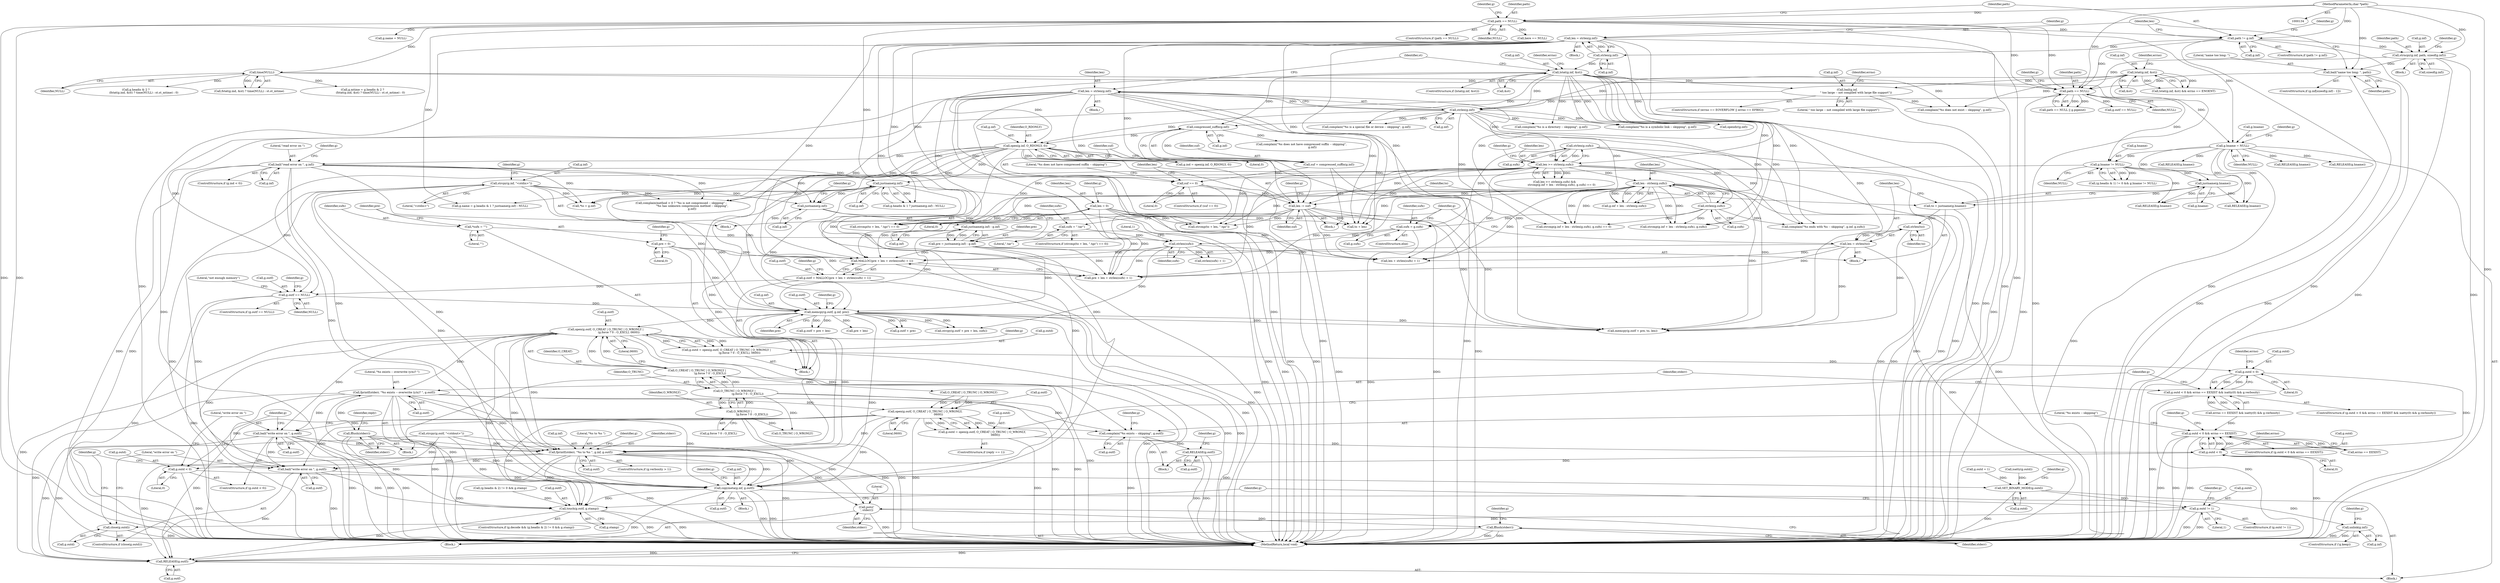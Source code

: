 digraph "0_pigz_fdad1406b3ec809f4954ff7cdf9e99eb18c2458f@API" {
"1001138" [label="(Call,open(g.outf, O_CREAT | O_TRUNC | O_WRONLY |\n                              (g.force ? 0 : O_EXCL), 0600))"];
"1001109" [label="(Call,memcpy(g.outf, g.inf, pre))"];
"1001101" [label="(Call,g.outf == NULL)"];
"1001087" [label="(Call,g.outf = MALLOC(pre + len + strlen(sufx) + 1))"];
"1001091" [label="(Call,MALLOC(pre + len + strlen(sufx) + 1))"];
"1001026" [label="(Call,pre = 0)"];
"1001049" [label="(Call,pre = justname(g.inf) - g.inf)"];
"1001051" [label="(Call,justname(g.inf) - g.inf)"];
"1001052" [label="(Call,justname(g.inf))"];
"1000788" [label="(Call,justname(g.inf))"];
"1000761" [label="(Call,open(g.inf, O_RDONLY, 0))"];
"1000232" [label="(Call,lstat(g.inf, &st))"];
"1000227" [label="(Call,strlen(g.inf))"];
"1000196" [label="(Call,path != g.inf)"];
"1000148" [label="(Call,path == NULL)"];
"1000135" [label="(MethodParameterIn,char *path)"];
"1000304" [label="(Call,strlen(g.inf))"];
"1000281" [label="(Call,bail(g.inf,\n                    \" too large -- not compiled with large file support\"))"];
"1000264" [label="(Call,lstat(g.inf, &st))"];
"1000739" [label="(Call,compressed_suffix(g.inf))"];
"1000773" [label="(Call,bail(\"read error on \", g.inf))"];
"1000152" [label="(Call,strcpy(g.inf, \"<stdin>\"))"];
"1000699" [label="(Call,len - strlen(g.sufx))"];
"1000687" [label="(Call,len >= strlen(g.sufx))"];
"1000302" [label="(Call,len = strlen(g.inf))"];
"1000225" [label="(Call,len = strlen(g.inf))"];
"1000689" [label="(Call,strlen(g.sufx))"];
"1000701" [label="(Call,strlen(g.sufx))"];
"1001065" [label="(Call,len = strlen(to))"];
"1001067" [label="(Call,strlen(to))"];
"1001059" [label="(Call,to = justname(g.hname))"];
"1001061" [label="(Call,justname(g.hname))"];
"1001043" [label="(Call,g.hname != NULL)"];
"1000811" [label="(Call,g.hname = NULL)"];
"1000184" [label="(Call,time(NULL))"];
"1000960" [label="(Call,path == NULL)"];
"1000202" [label="(Call,strncpy(g.inf, path, sizeof(g.inf)))"];
"1000222" [label="(Call,bail(\"name too long: \", path))"];
"1000754" [label="(Call,len -= suf)"];
"1000744" [label="(Call,suf == 0)"];
"1000737" [label="(Call,suf = compressed_suffix(g.inf))"];
"1000190" [label="(Call,len = 0)"];
"1001097" [label="(Call,strlen(sufx))"];
"1001078" [label="(Call,sufx = \".tar\")"];
"1001022" [label="(Call,*sufx = \"\")"];
"1001082" [label="(Call,sufx = g.sufx)"];
"1001142" [label="(Call,O_CREAT | O_TRUNC | O_WRONLY |\n                              (g.force ? 0 : O_EXCL))"];
"1001144" [label="(Call,O_TRUNC | O_WRONLY |\n                              (g.force ? 0 : O_EXCL))"];
"1001146" [label="(Call,O_WRONLY |\n                              (g.force ? 0 : O_EXCL))"];
"1001134" [label="(Call,g.outd = open(g.outf, O_CREAT | O_TRUNC | O_WRONLY |\n                              (g.force ? 0 : O_EXCL), 0600))"];
"1001157" [label="(Call,g.outd < 0)"];
"1001156" [label="(Call,g.outd < 0 && errno == EEXIST && isatty(0) && g.verbosity)"];
"1001247" [label="(Call,g.outd < 0)"];
"1001246" [label="(Call,g.outd < 0 && errno == EEXIST)"];
"1001281" [label="(Call,g.outd < 0)"];
"1001291" [label="(Call,SET_BINARY_MODE(g.outd))"];
"1001366" [label="(Call,g.outd != 1)"];
"1001373" [label="(Call,close(g.outd))"];
"1001175" [label="(Call,fprintf(stderr, \"%s exists -- overwrite (y/n)? \", g.outf))"];
"1001181" [label="(Call,fflush(stderr))"];
"1001305" [label="(Call,fprintf(stderr, \"%s to %s \", g.inf, g.outf))"];
"1001350" [label="(Call,putc('\n', stderr))"];
"1001353" [label="(Call,fflush(stderr))"];
"1001377" [label="(Call,bail(\"write error on \", g.outf))"];
"1001395" [label="(Call,copymeta(g.inf, g.outf))"];
"1001407" [label="(Call,unlink(g.inf))"];
"1001427" [label="(Call,touch(g.outf, g.stamp))"];
"1001434" [label="(Call,RELEASE(g.outf))"];
"1001235" [label="(Call,open(g.outf, O_CREAT | O_TRUNC | O_WRONLY,\n                              0600))"];
"1001231" [label="(Call,g.outd = open(g.outf, O_CREAT | O_TRUNC | O_WRONLY,\n                              0600))"];
"1001256" [label="(Call,complain(\"%s exists -- skipping\", g.outf))"];
"1001261" [label="(Call,RELEASE(g.outf))"];
"1001286" [label="(Call,bail(\"write error on \", g.outf))"];
"1001232" [label="(Call,g.outd)"];
"1001261" [label="(Call,RELEASE(g.outf))"];
"1000281" [label="(Call,bail(g.inf,\n                    \" too large -- not compiled with large file support\"))"];
"1000922" [label="(Call,RELEASE(g.hname))"];
"1000782" [label="(Call,g.headis & 1 ? justname(g.inf) : NULL)"];
"1000222" [label="(Call,bail(\"name too long: \", path))"];
"1000695" [label="(Call,g.inf + len - strlen(g.sufx))"];
"1001265" [label="(Call,RELEASE(g.hname))"];
"1000273" [label="(ControlStructure,if (errno == EOVERFLOW || errno == EFBIG))"];
"1000879" [label="(Call,complain(method < 0 ? \"%s is not compressed -- skipping\" :\n                         \"%s has unknown compression method -- skipping\",\n                         g.inf))"];
"1001427" [label="(Call,touch(g.outf, g.stamp))"];
"1001116" [label="(Identifier,pre)"];
"1000943" [label="(Call,RELEASE(g.hname))"];
"1001094" [label="(Call,len + strlen(sufx) + 1)"];
"1000192" [label="(Literal,0)"];
"1001251" [label="(Literal,0)"];
"1000739" [label="(Call,compressed_suffix(g.inf))"];
"1000303" [label="(Identifier,len)"];
"1001105" [label="(Identifier,NULL)"];
"1001176" [label="(Identifier,stderr)"];
"1001354" [label="(Identifier,stderr)"];
"1001349" [label="(Block,)"];
"1000693" [label="(Call,strcmp(g.inf + len - strlen(g.sufx), g.sufx) == 0)"];
"1001083" [label="(Identifier,sufx)"];
"1001024" [label="(Literal,\"\")"];
"1001283" [label="(Identifier,g)"];
"1001384" [label="(Identifier,g)"];
"1001395" [label="(Call,copymeta(g.inf, g.outf))"];
"1001286" [label="(Call,bail(\"write error on \", g.outf))"];
"1000285" [label="(Literal,\" too large -- not compiled with large file support\")"];
"1000194" [label="(Block,)"];
"1001293" [label="(Identifier,g)"];
"1000759" [label="(Identifier,g)"];
"1001070" [label="(ControlStructure,if (strcmp(to + len, \".tgz\") == 0))"];
"1001078" [label="(Call,sufx = \".tar\")"];
"1001181" [label="(Call,fflush(stderr))"];
"1001365" [label="(ControlStructure,if (g.outd != 1))"];
"1000302" [label="(Call,len = strlen(g.inf))"];
"1001399" [label="(Call,g.outf)"];
"1000231" [label="(ControlStructure,if (lstat(g.inf, &st)))"];
"1000701" [label="(Call,strlen(g.sufx))"];
"1001026" [label="(Call,pre = 0)"];
"1000737" [label="(Call,suf = compressed_suffix(g.inf))"];
"1001377" [label="(Call,bail(\"write error on \", g.outf))"];
"1000202" [label="(Call,strncpy(g.inf, path, sizeof(g.inf)))"];
"1000985" [label="(Call,strcpy(g.outf, \"<stdout>\"))"];
"1000227" [label="(Call,strlen(g.inf))"];
"1000287" [label="(Identifier,errno)"];
"1001061" [label="(Call,justname(g.hname))"];
"1000271" [label="(Identifier,errno)"];
"1000746" [label="(Literal,0)"];
"1000809" [label="(Identifier,g)"];
"1001297" [label="(Identifier,g)"];
"1000211" [label="(ControlStructure,if (g.inf[sizeof(g.inf) - 1]))"];
"1001125" [label="(Call,strcpy(g.outf + pre + len, sufx))"];
"1001258" [label="(Call,g.outf)"];
"1001146" [label="(Call,O_WRONLY |\n                              (g.force ? 0 : O_EXCL))"];
"1001282" [label="(Call,g.outd)"];
"1001256" [label="(Call,complain(\"%s exists -- skipping\", g.outf))"];
"1001434" [label="(Call,RELEASE(g.outf))"];
"1001255" [label="(Block,)"];
"1001014" [label="(Block,)"];
"1001375" [label="(Identifier,g)"];
"1001239" [label="(Call,O_CREAT | O_TRUNC | O_WRONLY)"];
"1001067" [label="(Call,strlen(to))"];
"1001059" [label="(Call,to = justname(g.hname))"];
"1000232" [label="(Call,lstat(g.inf, &st))"];
"1001091" [label="(Call,MALLOC(pre + len + strlen(sufx) + 1))"];
"1001080" [label="(Literal,\".tar\")"];
"1001159" [label="(Identifier,g)"];
"1001308" [label="(Call,g.inf)"];
"1000697" [label="(Identifier,g)"];
"1001247" [label="(Call,g.outd < 0)"];
"1001048" [label="(Block,)"];
"1001414" [label="(Identifier,g)"];
"1000304" [label="(Call,strlen(g.inf))"];
"1001307" [label="(Literal,\"%s to %s \")"];
"1001287" [label="(Literal,\"write error on \")"];
"1000743" [label="(ControlStructure,if (suf == 0))"];
"1001358" [label="(Identifier,g)"];
"1001072" [label="(Call,strcmp(to + len, \".tgz\"))"];
"1000762" [label="(Call,g.inf)"];
"1000977" [label="(Call,g.outf == NULL)"];
"1001022" [label="(Call,*sufx = \"\")"];
"1001366" [label="(Call,g.outd != 1)"];
"1001043" [label="(Call,g.hname != NULL)"];
"1000811" [label="(Call,g.hname = NULL)"];
"1001035" [label="(Call,(g.headis & 1) != 0 && g.hname != NULL)"];
"1001081" [label="(ControlStructure,else)"];
"1001135" [label="(Call,g.outd)"];
"1001428" [label="(Call,g.outf)"];
"1000687" [label="(Call,len >= strlen(g.sufx))"];
"1000282" [label="(Call,g.inf)"];
"1001126" [label="(Call,g.outf + pre + len)"];
"1001062" [label="(Call,g.hname)"];
"1000263" [label="(Call,lstat(g.inf, &st) && errno == ENOENT)"];
"1001057" [label="(Identifier,g)"];
"1001098" [label="(Identifier,sufx)"];
"1000990" [label="(Call,g.outd = 1)"];
"1000775" [label="(Call,g.inf)"];
"1000151" [label="(Block,)"];
"1001089" [label="(Identifier,g)"];
"1001145" [label="(Identifier,O_TRUNC)"];
"1001394" [label="(Block,)"];
"1001372" [label="(ControlStructure,if (close(g.outd)))"];
"1001049" [label="(Call,pre = justname(g.inf) - g.inf)"];
"1001246" [label="(Call,g.outd < 0 && errno == EEXIST)"];
"1000404" [label="(Call,opendir(g.inf))"];
"1000788" [label="(Call,justname(g.inf))"];
"1000333" [label="(Call,complain(\"%s is a special file or device -- skipping\", g.inf))"];
"1000960" [label="(Call,path == NULL)"];
"1000740" [label="(Call,g.inf)"];
"1001263" [label="(Identifier,g)"];
"1000962" [label="(Identifier,NULL)"];
"1000744" [label="(Call,suf == 0)"];
"1000755" [label="(Identifier,len)"];
"1001031" [label="(Identifier,g)"];
"1001407" [label="(Call,unlink(g.inf))"];
"1001101" [label="(Call,g.outf == NULL)"];
"1001139" [label="(Call,g.outf)"];
"1001060" [label="(Identifier,to)"];
"1000710" [label="(Call,complain(\"%s ends with %s -- skipping\", g.inf, g.sufx))"];
"1000223" [label="(Literal,\"name too long: \")"];
"1001438" [label="(MethodReturn,local void)"];
"1000185" [label="(Identifier,NULL)"];
"1001120" [label="(Identifier,g)"];
"1001044" [label="(Call,g.hname)"];
"1001164" [label="(Identifier,errno)"];
"1001280" [label="(ControlStructure,if (g.outd < 0))"];
"1001379" [label="(Call,g.outf)"];
"1001396" [label="(Call,g.inf)"];
"1001408" [label="(Call,g.inf)"];
"1000162" [label="(Call,g.name = NULL)"];
"1000774" [label="(Literal,\"read error on \")"];
"1001117" [label="(Call,memcpy(g.outf + pre, to, len))"];
"1000754" [label="(Call,len -= suf)"];
"1001249" [label="(Identifier,g)"];
"1000135" [label="(MethodParameterIn,char *path)"];
"1001373" [label="(Call,close(g.outd))"];
"1000204" [label="(Identifier,g)"];
"1001378" [label="(Literal,\"write error on \")"];
"1000778" [label="(Call,g.name = g.headis & 1 ? justname(g.inf) : NULL)"];
"1001130" [label="(Call,pre + len)"];
"1001435" [label="(Call,g.outf)"];
"1000959" [label="(Call,path == NULL || g.pipeout)"];
"1000738" [label="(Identifier,suf)"];
"1000748" [label="(Call,complain(\"%s does not have compressed suffix -- skipping\",\n                         g.inf))"];
"1000812" [label="(Call,g.hname)"];
"1000171" [label="(Call,g.headis & 2 ?\n                  (fstat(g.ind, &st) ? time(NULL) : st.st_mtime) : 0)"];
"1000964" [label="(Identifier,g)"];
"1001144" [label="(Call,O_TRUNC | O_WRONLY |\n                              (g.force ? 0 : O_EXCL))"];
"1001285" [label="(Literal,0)"];
"1001316" [label="(Identifier,g)"];
"1001257" [label="(Literal,\"%s exists -- skipping\")"];
"1001241" [label="(Call,O_TRUNC | O_WRONLY)"];
"1001177" [label="(Literal,\"%s exists -- overwrite (y/n)? \")"];
"1001370" [label="(Literal,1)"];
"1001262" [label="(Call,g.outf)"];
"1001306" [label="(Identifier,stderr)"];
"1001431" [label="(Call,g.stamp)"];
"1001411" [label="(ControlStructure,if (g.decode && (g.headis & 2) != 0 && g.stamp))"];
"1000147" [label="(ControlStructure,if (path == NULL))"];
"1001050" [label="(Identifier,pre)"];
"1000177" [label="(Call,fstat(g.ind, &st) ? time(NULL) : st.st_mtime)"];
"1001056" [label="(Call,g.inf)"];
"1000242" [label="(Identifier,errno)"];
"1000149" [label="(Identifier,path)"];
"1000789" [label="(Call,g.inf)"];
"1000233" [label="(Call,g.inf)"];
"1001113" [label="(Call,g.inf)"];
"1000238" [label="(Block,)"];
"1001291" [label="(Call,SET_BINARY_MODE(g.outd))"];
"1001027" [label="(Identifier,pre)"];
"1001111" [label="(Identifier,g)"];
"1000190" [label="(Call,len = 0)"];
"1001079" [label="(Identifier,sufx)"];
"1001288" [label="(Call,g.outf)"];
"1001099" [label="(Literal,1)"];
"1001295" [label="(Call,RELEASE(g.hname))"];
"1000815" [label="(Identifier,NULL)"];
"1001052" [label="(Call,justname(g.inf))"];
"1000765" [label="(Identifier,O_RDONLY)"];
"1000780" [label="(Identifier,g)"];
"1001172" [label="(Block,)"];
"1001162" [label="(Call,errno == EEXIST && isatty(0) && g.verbosity)"];
"1001068" [label="(Identifier,to)"];
"1000860" [label="(Call,RELEASE(g.hname))"];
"1001147" [label="(Identifier,O_WRONLY)"];
"1000961" [label="(Identifier,path)"];
"1000818" [label="(Identifier,g)"];
"1001374" [label="(Call,g.outd)"];
"1001118" [label="(Call,g.outf + pre)"];
"1001155" [label="(ControlStructure,if (g.outd < 0 && errno == EEXIST && isatty(0) && g.verbosity))"];
"1000757" [label="(Call,g.ind = open(g.inf, O_RDONLY, 0))"];
"1000226" [label="(Identifier,len)"];
"1001367" [label="(Call,g.outd)"];
"1000702" [label="(Call,g.sufx)"];
"1000206" [label="(Identifier,path)"];
"1001353" [label="(Call,fflush(stderr))"];
"1000700" [label="(Identifier,len)"];
"1001073" [label="(Call,to + len)"];
"1001182" [label="(Identifier,stderr)"];
"1001110" [label="(Call,g.outf)"];
"1000745" [label="(Identifier,suf)"];
"1001157" [label="(Call,g.outd < 0)"];
"1000203" [label="(Call,g.inf)"];
"1000236" [label="(Call,&st)"];
"1001436" [label="(Identifier,g)"];
"1000264" [label="(Call,lstat(g.inf, &st))"];
"1001245" [label="(ControlStructure,if (g.outd < 0 && errno == EEXIST))"];
"1001252" [label="(Call,errno == EEXIST)"];
"1001006" [label="(Call,isatty(g.outd))"];
"1001402" [label="(ControlStructure,if (!g.keep))"];
"1001416" [label="(Call,(g.headis & 2) != 0 && g.stamp)"];
"1001097" [label="(Call,strlen(sufx))"];
"1001305" [label="(Call,fprintf(stderr, \"%s to %s \", g.inf, g.outf))"];
"1001016" [label="(Call,*to = g.inf)"];
"1000150" [label="(Identifier,NULL)"];
"1001311" [label="(Call,g.outf)"];
"1000305" [label="(Call,g.inf)"];
"1000761" [label="(Call,open(g.inf, O_RDONLY, 0))"];
"1000767" [label="(ControlStructure,if (g.ind < 0))"];
"1001158" [label="(Call,g.outd)"];
"1000201" [label="(Block,)"];
"1000268" [label="(Call,&st)"];
"1001175" [label="(Call,fprintf(stderr, \"%s exists -- overwrite (y/n)? \", g.outf))"];
"1001051" [label="(Call,justname(g.inf) - g.inf)"];
"1000296" [label="(Call,complain(\"%s does not exist -- skipping\", g.inf))"];
"1000265" [label="(Call,g.inf)"];
"1000167" [label="(Call,g.mtime = g.headis & 2 ?\n                  (fstat(g.ind, &st) ? time(NULL) : st.st_mtime) : 0)"];
"1001148" [label="(Call,g.force ? 0 : O_EXCL)"];
"1000153" [label="(Call,g.inf)"];
"1000690" [label="(Call,g.sufx)"];
"1001184" [label="(Identifier,reply)"];
"1000313" [label="(Identifier,st)"];
"1000197" [label="(Identifier,path)"];
"1000766" [label="(Literal,0)"];
"1001405" [label="(Identifier,g)"];
"1001292" [label="(Call,g.outd)"];
"1001248" [label="(Call,g.outd)"];
"1001107" [label="(Literal,\"not enough memory\")"];
"1000234" [label="(Identifier,g)"];
"1000358" [label="(Call,complain(\"%s is a symbolic link -- skipping\", g.inf))"];
"1001299" [label="(ControlStructure,if (g.verbosity > 1))"];
"1000136" [label="(Block,)"];
"1001267" [label="(Identifier,g)"];
"1001071" [label="(Call,strcmp(to + len, \".tgz\") == 0)"];
"1001161" [label="(Literal,0)"];
"1001154" [label="(Literal,0600)"];
"1000688" [label="(Identifier,len)"];
"1000148" [label="(Call,path == NULL)"];
"1001281" [label="(Call,g.outd < 0)"];
"1001236" [label="(Call,g.outf)"];
"1000378" [label="(Call,complain(\"%s is a directory -- skipping\", g.inf))"];
"1001065" [label="(Call,len = strlen(to))"];
"1000159" [label="(Identifier,g)"];
"1001351" [label="(Literal,'\n')"];
"1001088" [label="(Call,g.outf)"];
"1001066" [label="(Identifier,len)"];
"1000184" [label="(Call,time(NULL))"];
"1001235" [label="(Call,open(g.outf, O_CREAT | O_TRUNC | O_WRONLY,\n                              0600))"];
"1001134" [label="(Call,g.outd = open(g.outf, O_CREAT | O_TRUNC | O_WRONLY |\n                              (g.force ? 0 : O_EXCL), 0600))"];
"1001087" [label="(Call,g.outf = MALLOC(pre + len + strlen(sufx) + 1))"];
"1001244" [label="(Literal,0600)"];
"1000694" [label="(Call,strcmp(g.inf + len - strlen(g.sufx), g.sufx))"];
"1000207" [label="(Call,sizeof(g.inf))"];
"1001103" [label="(Identifier,g)"];
"1000214" [label="(Identifier,g)"];
"1001156" [label="(Call,g.outd < 0 && errno == EEXIST && isatty(0) && g.verbosity)"];
"1001178" [label="(Call,g.outf)"];
"1001350" [label="(Call,putc('\n', stderr))"];
"1000228" [label="(Call,g.inf)"];
"1001142" [label="(Call,O_CREAT | O_TRUNC | O_WRONLY |\n                              (g.force ? 0 : O_EXCL))"];
"1000152" [label="(Call,strcpy(g.inf, \"<stdin>\"))"];
"1000196" [label="(Call,path != g.inf)"];
"1001023" [label="(Identifier,sufx)"];
"1001352" [label="(Identifier,stderr)"];
"1001047" [label="(Identifier,NULL)"];
"1000225" [label="(Call,len = strlen(g.inf))"];
"1000686" [label="(Call,len >= strlen(g.sufx) &&\n                strcmp(g.inf + len - strlen(g.sufx), g.sufx) == 0)"];
"1000773" [label="(Call,bail(\"read error on \", g.inf))"];
"1001053" [label="(Call,g.inf)"];
"1001102" [label="(Call,g.outf)"];
"1000409" [label="(Call,here == NULL)"];
"1001084" [label="(Call,g.sufx)"];
"1000195" [label="(ControlStructure,if (path != g.inf))"];
"1001100" [label="(ControlStructure,if (g.outf == NULL))"];
"1001028" [label="(Literal,0)"];
"1000749" [label="(Literal,\"%s does not have compressed suffix -- skipping\")"];
"1001096" [label="(Call,strlen(sufx) + 1)"];
"1001231" [label="(Call,g.outd = open(g.outf, O_CREAT | O_TRUNC | O_WRONLY,\n                              0600))"];
"1000756" [label="(Identifier,suf)"];
"1001253" [label="(Identifier,errno)"];
"1000735" [label="(Block,)"];
"1000689" [label="(Call,strlen(g.sufx))"];
"1000699" [label="(Call,len - strlen(g.sufx))"];
"1001082" [label="(Call,sufx = g.sufx)"];
"1000156" [label="(Literal,\"<stdin>\")"];
"1001143" [label="(Identifier,O_CREAT)"];
"1000224" [label="(Identifier,path)"];
"1000198" [label="(Call,g.inf)"];
"1000191" [label="(Identifier,len)"];
"1001109" [label="(Call,memcpy(g.outf, g.inf, pre))"];
"1001138" [label="(Call,open(g.outf, O_CREAT | O_TRUNC | O_WRONLY |\n                              (g.force ? 0 : O_EXCL), 0600))"];
"1001227" [label="(ControlStructure,if (reply == 1))"];
"1001092" [label="(Call,pre + len + strlen(sufx) + 1)"];
"1000154" [label="(Identifier,g)"];
"1001138" -> "1001134"  [label="AST: "];
"1001138" -> "1001154"  [label="CFG: "];
"1001139" -> "1001138"  [label="AST: "];
"1001142" -> "1001138"  [label="AST: "];
"1001154" -> "1001138"  [label="AST: "];
"1001134" -> "1001138"  [label="CFG: "];
"1001138" -> "1001438"  [label="DDG: "];
"1001138" -> "1001134"  [label="DDG: "];
"1001138" -> "1001134"  [label="DDG: "];
"1001138" -> "1001134"  [label="DDG: "];
"1001109" -> "1001138"  [label="DDG: "];
"1001142" -> "1001138"  [label="DDG: "];
"1001142" -> "1001138"  [label="DDG: "];
"1001138" -> "1001175"  [label="DDG: "];
"1001138" -> "1001256"  [label="DDG: "];
"1001138" -> "1001286"  [label="DDG: "];
"1001138" -> "1001305"  [label="DDG: "];
"1001138" -> "1001377"  [label="DDG: "];
"1001138" -> "1001395"  [label="DDG: "];
"1001138" -> "1001427"  [label="DDG: "];
"1001138" -> "1001434"  [label="DDG: "];
"1001109" -> "1001014"  [label="AST: "];
"1001109" -> "1001116"  [label="CFG: "];
"1001110" -> "1001109"  [label="AST: "];
"1001113" -> "1001109"  [label="AST: "];
"1001116" -> "1001109"  [label="AST: "];
"1001120" -> "1001109"  [label="CFG: "];
"1001109" -> "1001438"  [label="DDG: "];
"1001109" -> "1001438"  [label="DDG: "];
"1001101" -> "1001109"  [label="DDG: "];
"1001051" -> "1001109"  [label="DDG: "];
"1000788" -> "1001109"  [label="DDG: "];
"1000761" -> "1001109"  [label="DDG: "];
"1000152" -> "1001109"  [label="DDG: "];
"1000773" -> "1001109"  [label="DDG: "];
"1001026" -> "1001109"  [label="DDG: "];
"1001049" -> "1001109"  [label="DDG: "];
"1001109" -> "1001117"  [label="DDG: "];
"1001109" -> "1001117"  [label="DDG: "];
"1001109" -> "1001118"  [label="DDG: "];
"1001109" -> "1001118"  [label="DDG: "];
"1001109" -> "1001125"  [label="DDG: "];
"1001109" -> "1001125"  [label="DDG: "];
"1001109" -> "1001126"  [label="DDG: "];
"1001109" -> "1001126"  [label="DDG: "];
"1001109" -> "1001130"  [label="DDG: "];
"1001109" -> "1001305"  [label="DDG: "];
"1001109" -> "1001395"  [label="DDG: "];
"1001101" -> "1001100"  [label="AST: "];
"1001101" -> "1001105"  [label="CFG: "];
"1001102" -> "1001101"  [label="AST: "];
"1001105" -> "1001101"  [label="AST: "];
"1001107" -> "1001101"  [label="CFG: "];
"1001111" -> "1001101"  [label="CFG: "];
"1001101" -> "1001438"  [label="DDG: "];
"1001101" -> "1001438"  [label="DDG: "];
"1001087" -> "1001101"  [label="DDG: "];
"1001043" -> "1001101"  [label="DDG: "];
"1000960" -> "1001101"  [label="DDG: "];
"1001087" -> "1001014"  [label="AST: "];
"1001087" -> "1001091"  [label="CFG: "];
"1001088" -> "1001087"  [label="AST: "];
"1001091" -> "1001087"  [label="AST: "];
"1001103" -> "1001087"  [label="CFG: "];
"1001087" -> "1001438"  [label="DDG: "];
"1001091" -> "1001087"  [label="DDG: "];
"1001091" -> "1001092"  [label="CFG: "];
"1001092" -> "1001091"  [label="AST: "];
"1001091" -> "1001438"  [label="DDG: "];
"1001026" -> "1001091"  [label="DDG: "];
"1001049" -> "1001091"  [label="DDG: "];
"1000699" -> "1001091"  [label="DDG: "];
"1001065" -> "1001091"  [label="DDG: "];
"1000302" -> "1001091"  [label="DDG: "];
"1000225" -> "1001091"  [label="DDG: "];
"1000754" -> "1001091"  [label="DDG: "];
"1000190" -> "1001091"  [label="DDG: "];
"1000687" -> "1001091"  [label="DDG: "];
"1001097" -> "1001091"  [label="DDG: "];
"1001026" -> "1001014"  [label="AST: "];
"1001026" -> "1001028"  [label="CFG: "];
"1001027" -> "1001026"  [label="AST: "];
"1001028" -> "1001026"  [label="AST: "];
"1001031" -> "1001026"  [label="CFG: "];
"1001026" -> "1001092"  [label="DDG: "];
"1001049" -> "1001048"  [label="AST: "];
"1001049" -> "1001051"  [label="CFG: "];
"1001050" -> "1001049"  [label="AST: "];
"1001051" -> "1001049"  [label="AST: "];
"1001060" -> "1001049"  [label="CFG: "];
"1001049" -> "1001438"  [label="DDG: "];
"1001051" -> "1001049"  [label="DDG: "];
"1001051" -> "1001049"  [label="DDG: "];
"1001049" -> "1001092"  [label="DDG: "];
"1001051" -> "1001056"  [label="CFG: "];
"1001052" -> "1001051"  [label="AST: "];
"1001056" -> "1001051"  [label="AST: "];
"1001051" -> "1001438"  [label="DDG: "];
"1001052" -> "1001051"  [label="DDG: "];
"1001052" -> "1001053"  [label="CFG: "];
"1001053" -> "1001052"  [label="AST: "];
"1001057" -> "1001052"  [label="CFG: "];
"1000788" -> "1001052"  [label="DDG: "];
"1000761" -> "1001052"  [label="DDG: "];
"1000152" -> "1001052"  [label="DDG: "];
"1000773" -> "1001052"  [label="DDG: "];
"1000788" -> "1000782"  [label="AST: "];
"1000788" -> "1000789"  [label="CFG: "];
"1000789" -> "1000788"  [label="AST: "];
"1000782" -> "1000788"  [label="CFG: "];
"1000788" -> "1001438"  [label="DDG: "];
"1000788" -> "1000778"  [label="DDG: "];
"1000788" -> "1000782"  [label="DDG: "];
"1000761" -> "1000788"  [label="DDG: "];
"1000773" -> "1000788"  [label="DDG: "];
"1000788" -> "1000879"  [label="DDG: "];
"1000788" -> "1001016"  [label="DDG: "];
"1000788" -> "1001305"  [label="DDG: "];
"1000788" -> "1001395"  [label="DDG: "];
"1000761" -> "1000757"  [label="AST: "];
"1000761" -> "1000766"  [label="CFG: "];
"1000762" -> "1000761"  [label="AST: "];
"1000765" -> "1000761"  [label="AST: "];
"1000766" -> "1000761"  [label="AST: "];
"1000757" -> "1000761"  [label="CFG: "];
"1000761" -> "1001438"  [label="DDG: "];
"1000761" -> "1001438"  [label="DDG: "];
"1000761" -> "1000757"  [label="DDG: "];
"1000761" -> "1000757"  [label="DDG: "];
"1000761" -> "1000757"  [label="DDG: "];
"1000232" -> "1000761"  [label="DDG: "];
"1000304" -> "1000761"  [label="DDG: "];
"1000739" -> "1000761"  [label="DDG: "];
"1000761" -> "1000773"  [label="DDG: "];
"1000761" -> "1000879"  [label="DDG: "];
"1000761" -> "1001016"  [label="DDG: "];
"1000761" -> "1001305"  [label="DDG: "];
"1000761" -> "1001395"  [label="DDG: "];
"1000232" -> "1000231"  [label="AST: "];
"1000232" -> "1000236"  [label="CFG: "];
"1000233" -> "1000232"  [label="AST: "];
"1000236" -> "1000232"  [label="AST: "];
"1000242" -> "1000232"  [label="CFG: "];
"1000313" -> "1000232"  [label="CFG: "];
"1000232" -> "1001438"  [label="DDG: "];
"1000232" -> "1001438"  [label="DDG: "];
"1000227" -> "1000232"  [label="DDG: "];
"1000232" -> "1000281"  [label="DDG: "];
"1000232" -> "1000296"  [label="DDG: "];
"1000232" -> "1000304"  [label="DDG: "];
"1000232" -> "1000333"  [label="DDG: "];
"1000232" -> "1000358"  [label="DDG: "];
"1000232" -> "1000378"  [label="DDG: "];
"1000232" -> "1000404"  [label="DDG: "];
"1000232" -> "1000693"  [label="DDG: "];
"1000232" -> "1000694"  [label="DDG: "];
"1000232" -> "1000695"  [label="DDG: "];
"1000232" -> "1000710"  [label="DDG: "];
"1000232" -> "1000739"  [label="DDG: "];
"1000227" -> "1000225"  [label="AST: "];
"1000227" -> "1000228"  [label="CFG: "];
"1000228" -> "1000227"  [label="AST: "];
"1000225" -> "1000227"  [label="CFG: "];
"1000227" -> "1000225"  [label="DDG: "];
"1000196" -> "1000227"  [label="DDG: "];
"1000196" -> "1000195"  [label="AST: "];
"1000196" -> "1000198"  [label="CFG: "];
"1000197" -> "1000196"  [label="AST: "];
"1000198" -> "1000196"  [label="AST: "];
"1000204" -> "1000196"  [label="CFG: "];
"1000226" -> "1000196"  [label="CFG: "];
"1000196" -> "1001438"  [label="DDG: "];
"1000196" -> "1001438"  [label="DDG: "];
"1000148" -> "1000196"  [label="DDG: "];
"1000135" -> "1000196"  [label="DDG: "];
"1000196" -> "1000202"  [label="DDG: "];
"1000196" -> "1000960"  [label="DDG: "];
"1000148" -> "1000147"  [label="AST: "];
"1000148" -> "1000150"  [label="CFG: "];
"1000149" -> "1000148"  [label="AST: "];
"1000150" -> "1000148"  [label="AST: "];
"1000154" -> "1000148"  [label="CFG: "];
"1000197" -> "1000148"  [label="CFG: "];
"1000148" -> "1001438"  [label="DDG: "];
"1000148" -> "1001438"  [label="DDG: "];
"1000148" -> "1001438"  [label="DDG: "];
"1000135" -> "1000148"  [label="DDG: "];
"1000148" -> "1000162"  [label="DDG: "];
"1000148" -> "1000184"  [label="DDG: "];
"1000148" -> "1000409"  [label="DDG: "];
"1000148" -> "1000778"  [label="DDG: "];
"1000148" -> "1000782"  [label="DDG: "];
"1000148" -> "1000811"  [label="DDG: "];
"1000148" -> "1000960"  [label="DDG: "];
"1000148" -> "1000960"  [label="DDG: "];
"1000135" -> "1000134"  [label="AST: "];
"1000135" -> "1001438"  [label="DDG: "];
"1000135" -> "1000202"  [label="DDG: "];
"1000135" -> "1000222"  [label="DDG: "];
"1000135" -> "1000960"  [label="DDG: "];
"1000304" -> "1000302"  [label="AST: "];
"1000304" -> "1000305"  [label="CFG: "];
"1000305" -> "1000304"  [label="AST: "];
"1000302" -> "1000304"  [label="CFG: "];
"1000304" -> "1000302"  [label="DDG: "];
"1000281" -> "1000304"  [label="DDG: "];
"1000264" -> "1000304"  [label="DDG: "];
"1000304" -> "1000333"  [label="DDG: "];
"1000304" -> "1000358"  [label="DDG: "];
"1000304" -> "1000378"  [label="DDG: "];
"1000304" -> "1000404"  [label="DDG: "];
"1000304" -> "1000693"  [label="DDG: "];
"1000304" -> "1000694"  [label="DDG: "];
"1000304" -> "1000695"  [label="DDG: "];
"1000304" -> "1000710"  [label="DDG: "];
"1000304" -> "1000739"  [label="DDG: "];
"1000281" -> "1000273"  [label="AST: "];
"1000281" -> "1000285"  [label="CFG: "];
"1000282" -> "1000281"  [label="AST: "];
"1000285" -> "1000281"  [label="AST: "];
"1000287" -> "1000281"  [label="CFG: "];
"1000281" -> "1001438"  [label="DDG: "];
"1000264" -> "1000281"  [label="DDG: "];
"1000281" -> "1000296"  [label="DDG: "];
"1000264" -> "1000263"  [label="AST: "];
"1000264" -> "1000268"  [label="CFG: "];
"1000265" -> "1000264"  [label="AST: "];
"1000268" -> "1000264"  [label="AST: "];
"1000271" -> "1000264"  [label="CFG: "];
"1000263" -> "1000264"  [label="CFG: "];
"1000264" -> "1001438"  [label="DDG: "];
"1000264" -> "1000263"  [label="DDG: "];
"1000264" -> "1000263"  [label="DDG: "];
"1000264" -> "1000296"  [label="DDG: "];
"1000739" -> "1000737"  [label="AST: "];
"1000739" -> "1000740"  [label="CFG: "];
"1000740" -> "1000739"  [label="AST: "];
"1000737" -> "1000739"  [label="CFG: "];
"1000739" -> "1000737"  [label="DDG: "];
"1000739" -> "1000748"  [label="DDG: "];
"1000773" -> "1000767"  [label="AST: "];
"1000773" -> "1000775"  [label="CFG: "];
"1000774" -> "1000773"  [label="AST: "];
"1000775" -> "1000773"  [label="AST: "];
"1000780" -> "1000773"  [label="CFG: "];
"1000773" -> "1001438"  [label="DDG: "];
"1000773" -> "1001438"  [label="DDG: "];
"1000773" -> "1000879"  [label="DDG: "];
"1000773" -> "1001016"  [label="DDG: "];
"1000773" -> "1001305"  [label="DDG: "];
"1000773" -> "1001395"  [label="DDG: "];
"1000152" -> "1000151"  [label="AST: "];
"1000152" -> "1000156"  [label="CFG: "];
"1000153" -> "1000152"  [label="AST: "];
"1000156" -> "1000152"  [label="AST: "];
"1000159" -> "1000152"  [label="CFG: "];
"1000152" -> "1001438"  [label="DDG: "];
"1000152" -> "1001438"  [label="DDG: "];
"1000152" -> "1000879"  [label="DDG: "];
"1000152" -> "1001016"  [label="DDG: "];
"1000152" -> "1001305"  [label="DDG: "];
"1000152" -> "1001395"  [label="DDG: "];
"1000699" -> "1000695"  [label="AST: "];
"1000699" -> "1000701"  [label="CFG: "];
"1000700" -> "1000699"  [label="AST: "];
"1000701" -> "1000699"  [label="AST: "];
"1000695" -> "1000699"  [label="CFG: "];
"1000699" -> "1001438"  [label="DDG: "];
"1000699" -> "1001438"  [label="DDG: "];
"1000699" -> "1000693"  [label="DDG: "];
"1000699" -> "1000693"  [label="DDG: "];
"1000699" -> "1000694"  [label="DDG: "];
"1000699" -> "1000694"  [label="DDG: "];
"1000699" -> "1000695"  [label="DDG: "];
"1000699" -> "1000695"  [label="DDG: "];
"1000687" -> "1000699"  [label="DDG: "];
"1000701" -> "1000699"  [label="DDG: "];
"1000699" -> "1000754"  [label="DDG: "];
"1000699" -> "1001071"  [label="DDG: "];
"1000699" -> "1001072"  [label="DDG: "];
"1000699" -> "1001073"  [label="DDG: "];
"1000699" -> "1001092"  [label="DDG: "];
"1000699" -> "1001094"  [label="DDG: "];
"1000699" -> "1001117"  [label="DDG: "];
"1000687" -> "1000686"  [label="AST: "];
"1000687" -> "1000689"  [label="CFG: "];
"1000688" -> "1000687"  [label="AST: "];
"1000689" -> "1000687"  [label="AST: "];
"1000697" -> "1000687"  [label="CFG: "];
"1000686" -> "1000687"  [label="CFG: "];
"1000687" -> "1001438"  [label="DDG: "];
"1000687" -> "1001438"  [label="DDG: "];
"1000687" -> "1000686"  [label="DDG: "];
"1000687" -> "1000686"  [label="DDG: "];
"1000302" -> "1000687"  [label="DDG: "];
"1000225" -> "1000687"  [label="DDG: "];
"1000689" -> "1000687"  [label="DDG: "];
"1000687" -> "1000754"  [label="DDG: "];
"1000687" -> "1001071"  [label="DDG: "];
"1000687" -> "1001072"  [label="DDG: "];
"1000687" -> "1001073"  [label="DDG: "];
"1000687" -> "1001092"  [label="DDG: "];
"1000687" -> "1001094"  [label="DDG: "];
"1000687" -> "1001117"  [label="DDG: "];
"1000302" -> "1000238"  [label="AST: "];
"1000303" -> "1000302"  [label="AST: "];
"1000313" -> "1000302"  [label="CFG: "];
"1000302" -> "1001438"  [label="DDG: "];
"1000302" -> "1001438"  [label="DDG: "];
"1000302" -> "1000754"  [label="DDG: "];
"1000302" -> "1001071"  [label="DDG: "];
"1000302" -> "1001072"  [label="DDG: "];
"1000302" -> "1001073"  [label="DDG: "];
"1000302" -> "1001092"  [label="DDG: "];
"1000302" -> "1001094"  [label="DDG: "];
"1000302" -> "1001117"  [label="DDG: "];
"1000225" -> "1000194"  [label="AST: "];
"1000226" -> "1000225"  [label="AST: "];
"1000234" -> "1000225"  [label="CFG: "];
"1000225" -> "1001438"  [label="DDG: "];
"1000225" -> "1001438"  [label="DDG: "];
"1000225" -> "1000754"  [label="DDG: "];
"1000225" -> "1001071"  [label="DDG: "];
"1000225" -> "1001072"  [label="DDG: "];
"1000225" -> "1001073"  [label="DDG: "];
"1000225" -> "1001092"  [label="DDG: "];
"1000225" -> "1001094"  [label="DDG: "];
"1000225" -> "1001117"  [label="DDG: "];
"1000689" -> "1000690"  [label="CFG: "];
"1000690" -> "1000689"  [label="AST: "];
"1000689" -> "1001438"  [label="DDG: "];
"1000689" -> "1000701"  [label="DDG: "];
"1000689" -> "1000710"  [label="DDG: "];
"1000689" -> "1001082"  [label="DDG: "];
"1000701" -> "1000702"  [label="CFG: "];
"1000702" -> "1000701"  [label="AST: "];
"1000701" -> "1000693"  [label="DDG: "];
"1000701" -> "1000694"  [label="DDG: "];
"1000701" -> "1000710"  [label="DDG: "];
"1000701" -> "1001082"  [label="DDG: "];
"1001065" -> "1001048"  [label="AST: "];
"1001065" -> "1001067"  [label="CFG: "];
"1001066" -> "1001065"  [label="AST: "];
"1001067" -> "1001065"  [label="AST: "];
"1001089" -> "1001065"  [label="CFG: "];
"1001065" -> "1001438"  [label="DDG: "];
"1001067" -> "1001065"  [label="DDG: "];
"1001065" -> "1001092"  [label="DDG: "];
"1001065" -> "1001094"  [label="DDG: "];
"1001065" -> "1001117"  [label="DDG: "];
"1001067" -> "1001068"  [label="CFG: "];
"1001068" -> "1001067"  [label="AST: "];
"1001059" -> "1001067"  [label="DDG: "];
"1001067" -> "1001117"  [label="DDG: "];
"1001059" -> "1001048"  [label="AST: "];
"1001059" -> "1001061"  [label="CFG: "];
"1001060" -> "1001059"  [label="AST: "];
"1001061" -> "1001059"  [label="AST: "];
"1001066" -> "1001059"  [label="CFG: "];
"1001059" -> "1001438"  [label="DDG: "];
"1001061" -> "1001059"  [label="DDG: "];
"1001061" -> "1001062"  [label="CFG: "];
"1001062" -> "1001061"  [label="AST: "];
"1001043" -> "1001061"  [label="DDG: "];
"1000811" -> "1001061"  [label="DDG: "];
"1001061" -> "1001265"  [label="DDG: "];
"1001061" -> "1001295"  [label="DDG: "];
"1001043" -> "1001035"  [label="AST: "];
"1001043" -> "1001047"  [label="CFG: "];
"1001044" -> "1001043"  [label="AST: "];
"1001047" -> "1001043"  [label="AST: "];
"1001035" -> "1001043"  [label="CFG: "];
"1001043" -> "1001035"  [label="DDG: "];
"1001043" -> "1001035"  [label="DDG: "];
"1000811" -> "1001043"  [label="DDG: "];
"1000960" -> "1001043"  [label="DDG: "];
"1001043" -> "1001265"  [label="DDG: "];
"1001043" -> "1001295"  [label="DDG: "];
"1000811" -> "1000136"  [label="AST: "];
"1000811" -> "1000815"  [label="CFG: "];
"1000812" -> "1000811"  [label="AST: "];
"1000815" -> "1000811"  [label="AST: "];
"1000818" -> "1000811"  [label="CFG: "];
"1000811" -> "1001438"  [label="DDG: "];
"1000184" -> "1000811"  [label="DDG: "];
"1000811" -> "1000860"  [label="DDG: "];
"1000811" -> "1000922"  [label="DDG: "];
"1000811" -> "1000943"  [label="DDG: "];
"1000811" -> "1001265"  [label="DDG: "];
"1000811" -> "1001295"  [label="DDG: "];
"1000184" -> "1000177"  [label="AST: "];
"1000184" -> "1000185"  [label="CFG: "];
"1000185" -> "1000184"  [label="AST: "];
"1000177" -> "1000184"  [label="CFG: "];
"1000184" -> "1000167"  [label="DDG: "];
"1000184" -> "1000171"  [label="DDG: "];
"1000184" -> "1000177"  [label="DDG: "];
"1000184" -> "1000960"  [label="DDG: "];
"1000960" -> "1000959"  [label="AST: "];
"1000960" -> "1000962"  [label="CFG: "];
"1000961" -> "1000960"  [label="AST: "];
"1000962" -> "1000960"  [label="AST: "];
"1000964" -> "1000960"  [label="CFG: "];
"1000959" -> "1000960"  [label="CFG: "];
"1000960" -> "1001438"  [label="DDG: "];
"1000960" -> "1000959"  [label="DDG: "];
"1000960" -> "1000959"  [label="DDG: "];
"1000202" -> "1000960"  [label="DDG: "];
"1000222" -> "1000960"  [label="DDG: "];
"1000960" -> "1000977"  [label="DDG: "];
"1000202" -> "1000201"  [label="AST: "];
"1000202" -> "1000207"  [label="CFG: "];
"1000203" -> "1000202"  [label="AST: "];
"1000206" -> "1000202"  [label="AST: "];
"1000207" -> "1000202"  [label="AST: "];
"1000214" -> "1000202"  [label="CFG: "];
"1000202" -> "1001438"  [label="DDG: "];
"1000202" -> "1001438"  [label="DDG: "];
"1000202" -> "1000222"  [label="DDG: "];
"1000222" -> "1000211"  [label="AST: "];
"1000222" -> "1000224"  [label="CFG: "];
"1000223" -> "1000222"  [label="AST: "];
"1000224" -> "1000222"  [label="AST: "];
"1000226" -> "1000222"  [label="CFG: "];
"1000222" -> "1001438"  [label="DDG: "];
"1000222" -> "1001438"  [label="DDG: "];
"1000754" -> "1000735"  [label="AST: "];
"1000754" -> "1000756"  [label="CFG: "];
"1000755" -> "1000754"  [label="AST: "];
"1000756" -> "1000754"  [label="AST: "];
"1000759" -> "1000754"  [label="CFG: "];
"1000754" -> "1001438"  [label="DDG: "];
"1000754" -> "1001438"  [label="DDG: "];
"1000744" -> "1000754"  [label="DDG: "];
"1000754" -> "1001071"  [label="DDG: "];
"1000754" -> "1001072"  [label="DDG: "];
"1000754" -> "1001073"  [label="DDG: "];
"1000754" -> "1001092"  [label="DDG: "];
"1000754" -> "1001094"  [label="DDG: "];
"1000754" -> "1001117"  [label="DDG: "];
"1000744" -> "1000743"  [label="AST: "];
"1000744" -> "1000746"  [label="CFG: "];
"1000745" -> "1000744"  [label="AST: "];
"1000746" -> "1000744"  [label="AST: "];
"1000749" -> "1000744"  [label="CFG: "];
"1000755" -> "1000744"  [label="CFG: "];
"1000744" -> "1001438"  [label="DDG: "];
"1000744" -> "1001438"  [label="DDG: "];
"1000737" -> "1000744"  [label="DDG: "];
"1000737" -> "1000735"  [label="AST: "];
"1000738" -> "1000737"  [label="AST: "];
"1000745" -> "1000737"  [label="CFG: "];
"1000737" -> "1001438"  [label="DDG: "];
"1000190" -> "1000151"  [label="AST: "];
"1000190" -> "1000192"  [label="CFG: "];
"1000191" -> "1000190"  [label="AST: "];
"1000192" -> "1000190"  [label="AST: "];
"1000809" -> "1000190"  [label="CFG: "];
"1000190" -> "1001438"  [label="DDG: "];
"1000190" -> "1001071"  [label="DDG: "];
"1000190" -> "1001072"  [label="DDG: "];
"1000190" -> "1001073"  [label="DDG: "];
"1000190" -> "1001092"  [label="DDG: "];
"1000190" -> "1001094"  [label="DDG: "];
"1000190" -> "1001117"  [label="DDG: "];
"1001097" -> "1001096"  [label="AST: "];
"1001097" -> "1001098"  [label="CFG: "];
"1001098" -> "1001097"  [label="AST: "];
"1001099" -> "1001097"  [label="CFG: "];
"1001097" -> "1001092"  [label="DDG: "];
"1001097" -> "1001094"  [label="DDG: "];
"1001097" -> "1001096"  [label="DDG: "];
"1001078" -> "1001097"  [label="DDG: "];
"1001022" -> "1001097"  [label="DDG: "];
"1001082" -> "1001097"  [label="DDG: "];
"1001097" -> "1001125"  [label="DDG: "];
"1001078" -> "1001070"  [label="AST: "];
"1001078" -> "1001080"  [label="CFG: "];
"1001079" -> "1001078"  [label="AST: "];
"1001080" -> "1001078"  [label="AST: "];
"1001089" -> "1001078"  [label="CFG: "];
"1001022" -> "1001014"  [label="AST: "];
"1001022" -> "1001024"  [label="CFG: "];
"1001023" -> "1001022"  [label="AST: "];
"1001024" -> "1001022"  [label="AST: "];
"1001027" -> "1001022"  [label="CFG: "];
"1001082" -> "1001081"  [label="AST: "];
"1001082" -> "1001084"  [label="CFG: "];
"1001083" -> "1001082"  [label="AST: "];
"1001084" -> "1001082"  [label="AST: "];
"1001089" -> "1001082"  [label="CFG: "];
"1001082" -> "1001438"  [label="DDG: "];
"1001142" -> "1001144"  [label="CFG: "];
"1001143" -> "1001142"  [label="AST: "];
"1001144" -> "1001142"  [label="AST: "];
"1001154" -> "1001142"  [label="CFG: "];
"1001142" -> "1001438"  [label="DDG: "];
"1001142" -> "1001438"  [label="DDG: "];
"1001144" -> "1001142"  [label="DDG: "];
"1001144" -> "1001142"  [label="DDG: "];
"1001142" -> "1001239"  [label="DDG: "];
"1001144" -> "1001146"  [label="CFG: "];
"1001145" -> "1001144"  [label="AST: "];
"1001146" -> "1001144"  [label="AST: "];
"1001144" -> "1001438"  [label="DDG: "];
"1001144" -> "1001438"  [label="DDG: "];
"1001146" -> "1001144"  [label="DDG: "];
"1001146" -> "1001144"  [label="DDG: "];
"1001144" -> "1001241"  [label="DDG: "];
"1001146" -> "1001148"  [label="CFG: "];
"1001147" -> "1001146"  [label="AST: "];
"1001148" -> "1001146"  [label="AST: "];
"1001146" -> "1001438"  [label="DDG: "];
"1001146" -> "1001438"  [label="DDG: "];
"1001146" -> "1001241"  [label="DDG: "];
"1001134" -> "1001014"  [label="AST: "];
"1001135" -> "1001134"  [label="AST: "];
"1001159" -> "1001134"  [label="CFG: "];
"1001134" -> "1001438"  [label="DDG: "];
"1001134" -> "1001157"  [label="DDG: "];
"1001157" -> "1001156"  [label="AST: "];
"1001157" -> "1001161"  [label="CFG: "];
"1001158" -> "1001157"  [label="AST: "];
"1001161" -> "1001157"  [label="AST: "];
"1001164" -> "1001157"  [label="CFG: "];
"1001156" -> "1001157"  [label="CFG: "];
"1001157" -> "1001156"  [label="DDG: "];
"1001157" -> "1001156"  [label="DDG: "];
"1001157" -> "1001247"  [label="DDG: "];
"1001156" -> "1001155"  [label="AST: "];
"1001156" -> "1001162"  [label="CFG: "];
"1001162" -> "1001156"  [label="AST: "];
"1001176" -> "1001156"  [label="CFG: "];
"1001249" -> "1001156"  [label="CFG: "];
"1001156" -> "1001438"  [label="DDG: "];
"1001156" -> "1001438"  [label="DDG: "];
"1001162" -> "1001156"  [label="DDG: "];
"1001162" -> "1001156"  [label="DDG: "];
"1001247" -> "1001246"  [label="AST: "];
"1001247" -> "1001251"  [label="CFG: "];
"1001248" -> "1001247"  [label="AST: "];
"1001251" -> "1001247"  [label="AST: "];
"1001253" -> "1001247"  [label="CFG: "];
"1001246" -> "1001247"  [label="CFG: "];
"1001247" -> "1001438"  [label="DDG: "];
"1001247" -> "1001246"  [label="DDG: "];
"1001247" -> "1001246"  [label="DDG: "];
"1001231" -> "1001247"  [label="DDG: "];
"1001247" -> "1001281"  [label="DDG: "];
"1001246" -> "1001245"  [label="AST: "];
"1001246" -> "1001252"  [label="CFG: "];
"1001252" -> "1001246"  [label="AST: "];
"1001257" -> "1001246"  [label="CFG: "];
"1001283" -> "1001246"  [label="CFG: "];
"1001246" -> "1001438"  [label="DDG: "];
"1001246" -> "1001438"  [label="DDG: "];
"1001246" -> "1001438"  [label="DDG: "];
"1001252" -> "1001246"  [label="DDG: "];
"1001252" -> "1001246"  [label="DDG: "];
"1001162" -> "1001246"  [label="DDG: "];
"1001281" -> "1001280"  [label="AST: "];
"1001281" -> "1001285"  [label="CFG: "];
"1001282" -> "1001281"  [label="AST: "];
"1001285" -> "1001281"  [label="AST: "];
"1001287" -> "1001281"  [label="CFG: "];
"1001293" -> "1001281"  [label="CFG: "];
"1001281" -> "1001438"  [label="DDG: "];
"1001281" -> "1001291"  [label="DDG: "];
"1001291" -> "1000136"  [label="AST: "];
"1001291" -> "1001292"  [label="CFG: "];
"1001292" -> "1001291"  [label="AST: "];
"1001297" -> "1001291"  [label="CFG: "];
"1001291" -> "1001438"  [label="DDG: "];
"1001006" -> "1001291"  [label="DDG: "];
"1000990" -> "1001291"  [label="DDG: "];
"1001291" -> "1001366"  [label="DDG: "];
"1001366" -> "1001365"  [label="AST: "];
"1001366" -> "1001370"  [label="CFG: "];
"1001367" -> "1001366"  [label="AST: "];
"1001370" -> "1001366"  [label="AST: "];
"1001375" -> "1001366"  [label="CFG: "];
"1001436" -> "1001366"  [label="CFG: "];
"1001366" -> "1001438"  [label="DDG: "];
"1001366" -> "1001438"  [label="DDG: "];
"1001366" -> "1001373"  [label="DDG: "];
"1001373" -> "1001372"  [label="AST: "];
"1001373" -> "1001374"  [label="CFG: "];
"1001374" -> "1001373"  [label="AST: "];
"1001378" -> "1001373"  [label="CFG: "];
"1001384" -> "1001373"  [label="CFG: "];
"1001373" -> "1001438"  [label="DDG: "];
"1001175" -> "1001172"  [label="AST: "];
"1001175" -> "1001178"  [label="CFG: "];
"1001176" -> "1001175"  [label="AST: "];
"1001177" -> "1001175"  [label="AST: "];
"1001178" -> "1001175"  [label="AST: "];
"1001182" -> "1001175"  [label="CFG: "];
"1001175" -> "1001438"  [label="DDG: "];
"1001175" -> "1001181"  [label="DDG: "];
"1001175" -> "1001235"  [label="DDG: "];
"1001175" -> "1001256"  [label="DDG: "];
"1001175" -> "1001286"  [label="DDG: "];
"1001175" -> "1001305"  [label="DDG: "];
"1001175" -> "1001377"  [label="DDG: "];
"1001175" -> "1001395"  [label="DDG: "];
"1001175" -> "1001427"  [label="DDG: "];
"1001175" -> "1001434"  [label="DDG: "];
"1001181" -> "1001172"  [label="AST: "];
"1001181" -> "1001182"  [label="CFG: "];
"1001182" -> "1001181"  [label="AST: "];
"1001184" -> "1001181"  [label="CFG: "];
"1001181" -> "1001438"  [label="DDG: "];
"1001181" -> "1001438"  [label="DDG: "];
"1001181" -> "1001305"  [label="DDG: "];
"1001181" -> "1001350"  [label="DDG: "];
"1001305" -> "1001299"  [label="AST: "];
"1001305" -> "1001311"  [label="CFG: "];
"1001306" -> "1001305"  [label="AST: "];
"1001307" -> "1001305"  [label="AST: "];
"1001308" -> "1001305"  [label="AST: "];
"1001311" -> "1001305"  [label="AST: "];
"1001316" -> "1001305"  [label="CFG: "];
"1001305" -> "1001438"  [label="DDG: "];
"1001305" -> "1001438"  [label="DDG: "];
"1001305" -> "1001438"  [label="DDG: "];
"1001286" -> "1001305"  [label="DDG: "];
"1000985" -> "1001305"  [label="DDG: "];
"1001235" -> "1001305"  [label="DDG: "];
"1001305" -> "1001350"  [label="DDG: "];
"1001305" -> "1001377"  [label="DDG: "];
"1001305" -> "1001395"  [label="DDG: "];
"1001305" -> "1001395"  [label="DDG: "];
"1001305" -> "1001427"  [label="DDG: "];
"1001305" -> "1001434"  [label="DDG: "];
"1001350" -> "1001349"  [label="AST: "];
"1001350" -> "1001352"  [label="CFG: "];
"1001351" -> "1001350"  [label="AST: "];
"1001352" -> "1001350"  [label="AST: "];
"1001354" -> "1001350"  [label="CFG: "];
"1001350" -> "1001438"  [label="DDG: "];
"1001350" -> "1001353"  [label="DDG: "];
"1001353" -> "1001349"  [label="AST: "];
"1001353" -> "1001354"  [label="CFG: "];
"1001354" -> "1001353"  [label="AST: "];
"1001358" -> "1001353"  [label="CFG: "];
"1001353" -> "1001438"  [label="DDG: "];
"1001353" -> "1001438"  [label="DDG: "];
"1001377" -> "1001372"  [label="AST: "];
"1001377" -> "1001379"  [label="CFG: "];
"1001378" -> "1001377"  [label="AST: "];
"1001379" -> "1001377"  [label="AST: "];
"1001384" -> "1001377"  [label="CFG: "];
"1001377" -> "1001438"  [label="DDG: "];
"1001286" -> "1001377"  [label="DDG: "];
"1000985" -> "1001377"  [label="DDG: "];
"1001235" -> "1001377"  [label="DDG: "];
"1001377" -> "1001395"  [label="DDG: "];
"1001377" -> "1001427"  [label="DDG: "];
"1001377" -> "1001434"  [label="DDG: "];
"1001395" -> "1001394"  [label="AST: "];
"1001395" -> "1001399"  [label="CFG: "];
"1001396" -> "1001395"  [label="AST: "];
"1001399" -> "1001395"  [label="AST: "];
"1001405" -> "1001395"  [label="CFG: "];
"1001395" -> "1001438"  [label="DDG: "];
"1001395" -> "1001438"  [label="DDG: "];
"1001286" -> "1001395"  [label="DDG: "];
"1000985" -> "1001395"  [label="DDG: "];
"1001235" -> "1001395"  [label="DDG: "];
"1001395" -> "1001407"  [label="DDG: "];
"1001395" -> "1001427"  [label="DDG: "];
"1001395" -> "1001434"  [label="DDG: "];
"1001407" -> "1001402"  [label="AST: "];
"1001407" -> "1001408"  [label="CFG: "];
"1001408" -> "1001407"  [label="AST: "];
"1001414" -> "1001407"  [label="CFG: "];
"1001407" -> "1001438"  [label="DDG: "];
"1001407" -> "1001438"  [label="DDG: "];
"1001427" -> "1001411"  [label="AST: "];
"1001427" -> "1001431"  [label="CFG: "];
"1001428" -> "1001427"  [label="AST: "];
"1001431" -> "1001427"  [label="AST: "];
"1001436" -> "1001427"  [label="CFG: "];
"1001427" -> "1001438"  [label="DDG: "];
"1001427" -> "1001438"  [label="DDG: "];
"1001286" -> "1001427"  [label="DDG: "];
"1000985" -> "1001427"  [label="DDG: "];
"1001235" -> "1001427"  [label="DDG: "];
"1001416" -> "1001427"  [label="DDG: "];
"1001427" -> "1001434"  [label="DDG: "];
"1001434" -> "1000136"  [label="AST: "];
"1001434" -> "1001435"  [label="CFG: "];
"1001435" -> "1001434"  [label="AST: "];
"1001438" -> "1001434"  [label="CFG: "];
"1001434" -> "1001438"  [label="DDG: "];
"1001434" -> "1001438"  [label="DDG: "];
"1001286" -> "1001434"  [label="DDG: "];
"1000985" -> "1001434"  [label="DDG: "];
"1001235" -> "1001434"  [label="DDG: "];
"1001235" -> "1001231"  [label="AST: "];
"1001235" -> "1001244"  [label="CFG: "];
"1001236" -> "1001235"  [label="AST: "];
"1001239" -> "1001235"  [label="AST: "];
"1001244" -> "1001235"  [label="AST: "];
"1001231" -> "1001235"  [label="CFG: "];
"1001235" -> "1001438"  [label="DDG: "];
"1001235" -> "1001231"  [label="DDG: "];
"1001235" -> "1001231"  [label="DDG: "];
"1001235" -> "1001231"  [label="DDG: "];
"1001239" -> "1001235"  [label="DDG: "];
"1001239" -> "1001235"  [label="DDG: "];
"1001235" -> "1001256"  [label="DDG: "];
"1001235" -> "1001286"  [label="DDG: "];
"1001231" -> "1001227"  [label="AST: "];
"1001232" -> "1001231"  [label="AST: "];
"1001249" -> "1001231"  [label="CFG: "];
"1001231" -> "1001438"  [label="DDG: "];
"1001256" -> "1001255"  [label="AST: "];
"1001256" -> "1001258"  [label="CFG: "];
"1001257" -> "1001256"  [label="AST: "];
"1001258" -> "1001256"  [label="AST: "];
"1001263" -> "1001256"  [label="CFG: "];
"1001256" -> "1001438"  [label="DDG: "];
"1001256" -> "1001261"  [label="DDG: "];
"1001261" -> "1001255"  [label="AST: "];
"1001261" -> "1001262"  [label="CFG: "];
"1001262" -> "1001261"  [label="AST: "];
"1001267" -> "1001261"  [label="CFG: "];
"1001261" -> "1001438"  [label="DDG: "];
"1001261" -> "1001438"  [label="DDG: "];
"1001286" -> "1001280"  [label="AST: "];
"1001286" -> "1001288"  [label="CFG: "];
"1001287" -> "1001286"  [label="AST: "];
"1001288" -> "1001286"  [label="AST: "];
"1001293" -> "1001286"  [label="CFG: "];
"1001286" -> "1001438"  [label="DDG: "];
}
